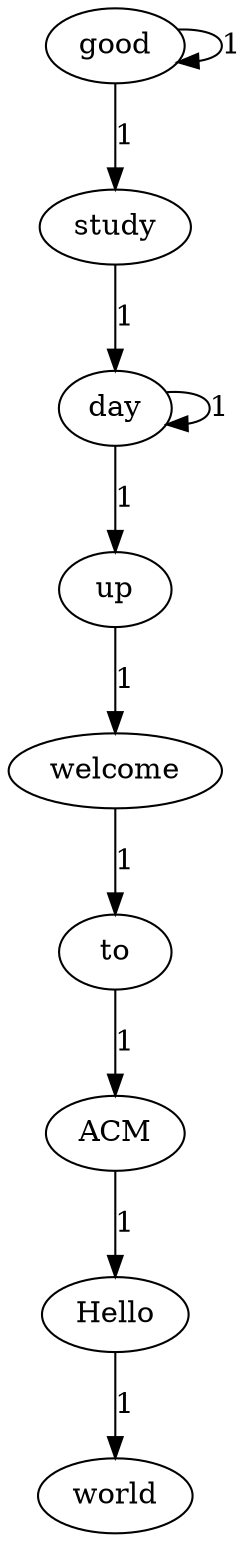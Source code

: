 digraph G{
study[color=black];
world[color=black];
Hello[color=black];
ACM[color=black];
up[color=black];
to[color=black];
day[color=black];
good[color=black];
welcome[color=black];

study->day[label=1, color=black];
Hello->world[label=1, color=black];
ACM->Hello[label=1, color=black];
up->welcome[label=1, color=black];
to->ACM[label=1, color=black];
day->day[label=1, color=black];
day->up[label=1, color=black];
good->good[label=1, color=black];
good->study[label=1, color=black];
welcome->to[label=1, color=black];
}
